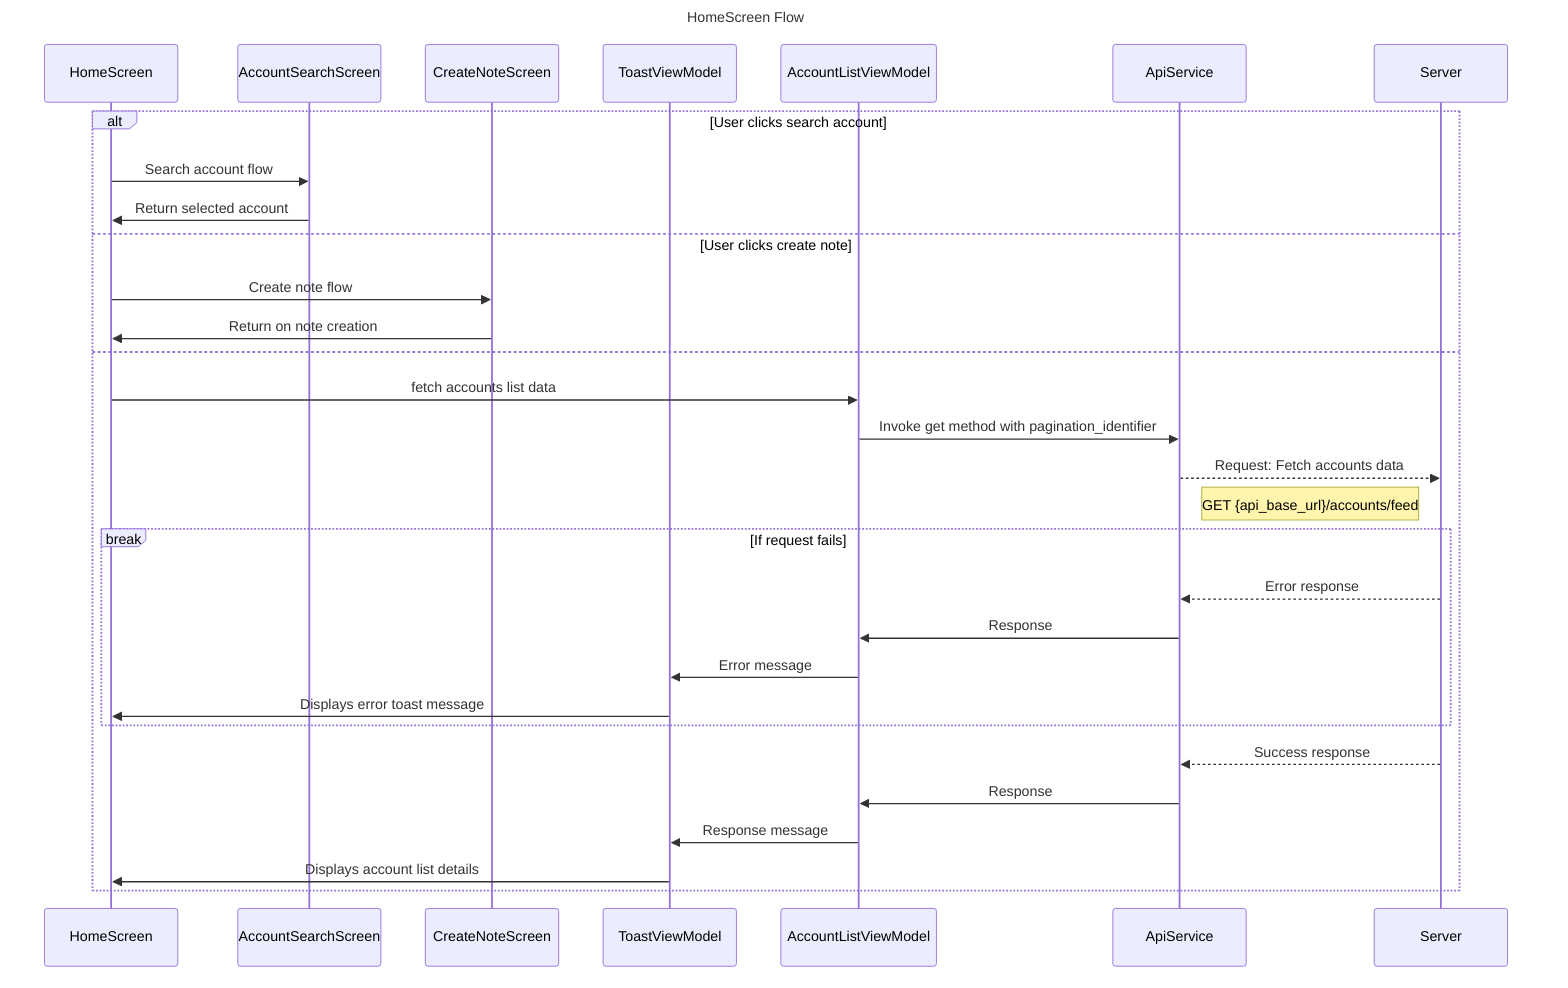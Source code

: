 sequenceDiagram
    title HomeScreen Flow

    participant HS as HomeScreen
    participant ASS as AccountSearchScreen
    participant CNS as CreateNoteScreen
    participant TVM as ToastViewModel
    participant ALVM as AccountListViewModel
    participant AS as ApiService
    participant S as Server

    alt  User clicks search account
        HS->>ASS: Search account flow
        ASS->>HS: Return selected account

    else  User clicks create note
        HS->>CNS: Create note flow
        CNS->>HS: Return on note creation

    else

    HS->>ALVM : fetch accounts list data
    ALVM->>AS: Invoke get method with pagination_identifier
    AS-->>S : Request: Fetch accounts data
    note right of AS: GET {api_base_url}/accounts/feed

    break If request fails
        S-->>AS: Error response
        AS->>ALVM: Response
        ALVM->>TVM: Error message
        TVM->>HS: Displays error toast message
    end
    
    S-->>AS: Success response
    AS->>ALVM: Response
    ALVM->>TVM: Response message
    TVM->>HS: Displays account list details
    end